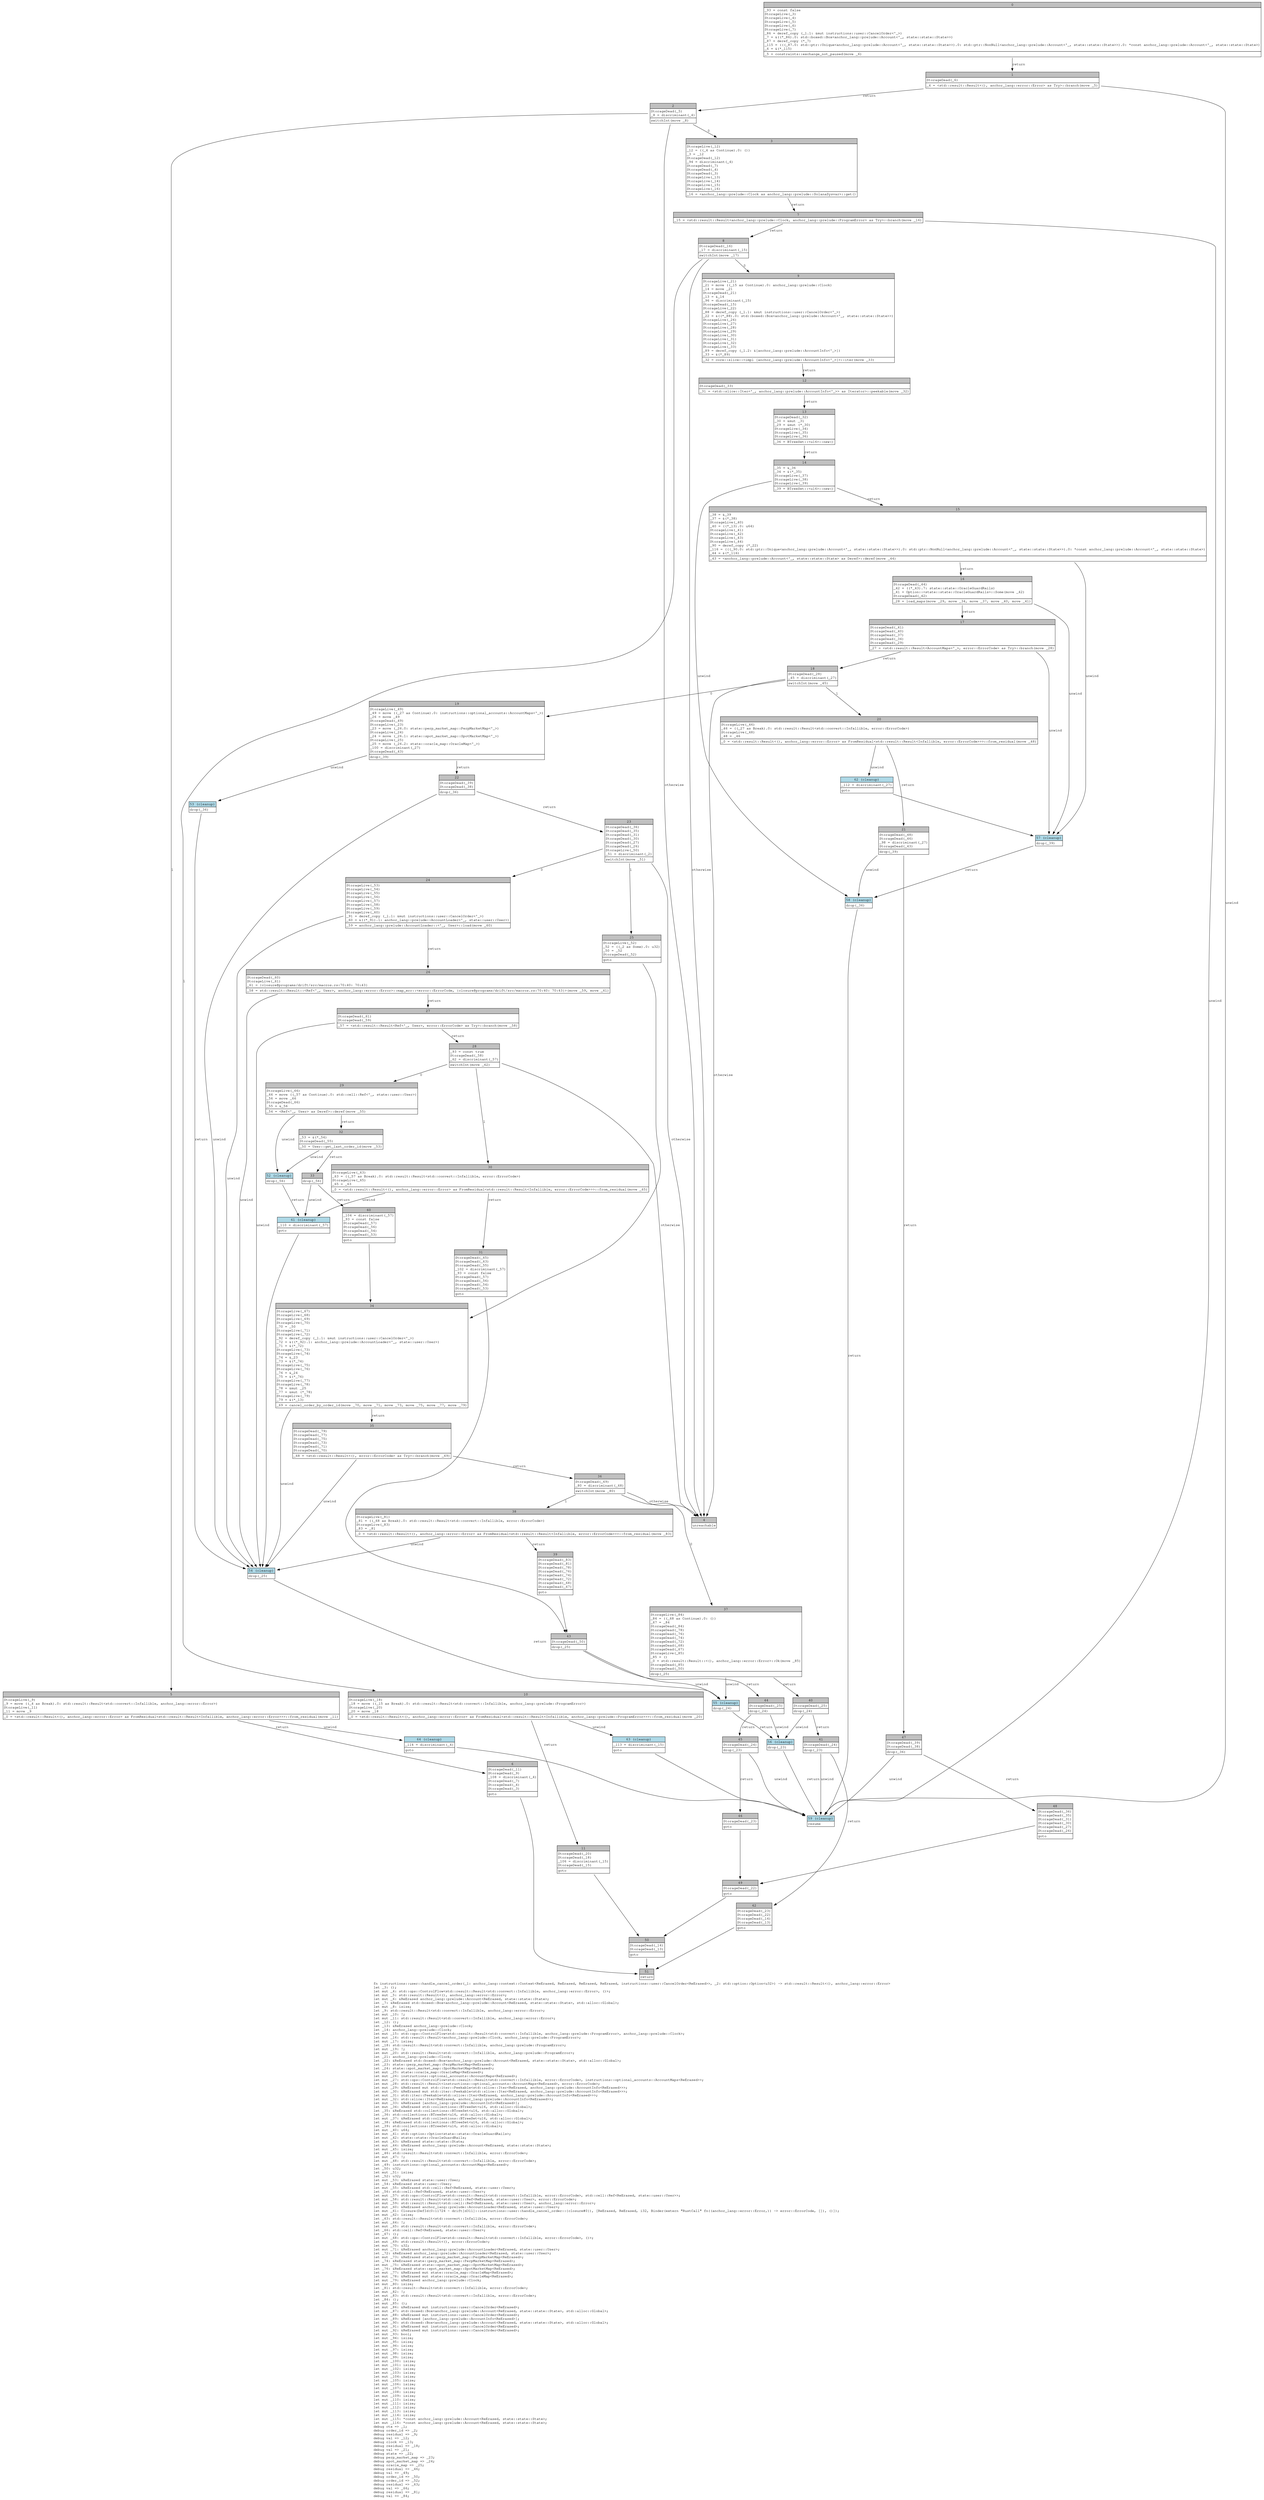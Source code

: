 digraph Mir_0_11721 {
    graph [fontname="Courier, monospace"];
    node [fontname="Courier, monospace"];
    edge [fontname="Courier, monospace"];
    label=<fn instructions::user::handle_cancel_order(_1: anchor_lang::context::Context&lt;ReErased, ReErased, ReErased, ReErased, instructions::user::CancelOrder&lt;ReErased&gt;&gt;, _2: std::option::Option&lt;u32&gt;) -&gt; std::result::Result&lt;(), anchor_lang::error::Error&gt;<br align="left"/>let _3: ();<br align="left"/>let mut _4: std::ops::ControlFlow&lt;std::result::Result&lt;std::convert::Infallible, anchor_lang::error::Error&gt;, ()&gt;;<br align="left"/>let mut _5: std::result::Result&lt;(), anchor_lang::error::Error&gt;;<br align="left"/>let mut _6: &amp;ReErased anchor_lang::prelude::Account&lt;ReErased, state::state::State&gt;;<br align="left"/>let _7: &amp;ReErased std::boxed::Box&lt;anchor_lang::prelude::Account&lt;ReErased, state::state::State&gt;, std::alloc::Global&gt;;<br align="left"/>let mut _8: isize;<br align="left"/>let _9: std::result::Result&lt;std::convert::Infallible, anchor_lang::error::Error&gt;;<br align="left"/>let mut _10: !;<br align="left"/>let mut _11: std::result::Result&lt;std::convert::Infallible, anchor_lang::error::Error&gt;;<br align="left"/>let _12: ();<br align="left"/>let _13: &amp;ReErased anchor_lang::prelude::Clock;<br align="left"/>let _14: anchor_lang::prelude::Clock;<br align="left"/>let mut _15: std::ops::ControlFlow&lt;std::result::Result&lt;std::convert::Infallible, anchor_lang::prelude::ProgramError&gt;, anchor_lang::prelude::Clock&gt;;<br align="left"/>let mut _16: std::result::Result&lt;anchor_lang::prelude::Clock, anchor_lang::prelude::ProgramError&gt;;<br align="left"/>let mut _17: isize;<br align="left"/>let _18: std::result::Result&lt;std::convert::Infallible, anchor_lang::prelude::ProgramError&gt;;<br align="left"/>let mut _19: !;<br align="left"/>let mut _20: std::result::Result&lt;std::convert::Infallible, anchor_lang::prelude::ProgramError&gt;;<br align="left"/>let _21: anchor_lang::prelude::Clock;<br align="left"/>let _22: &amp;ReErased std::boxed::Box&lt;anchor_lang::prelude::Account&lt;ReErased, state::state::State&gt;, std::alloc::Global&gt;;<br align="left"/>let _23: state::perp_market_map::PerpMarketMap&lt;ReErased&gt;;<br align="left"/>let _24: state::spot_market_map::SpotMarketMap&lt;ReErased&gt;;<br align="left"/>let mut _25: state::oracle_map::OracleMap&lt;ReErased&gt;;<br align="left"/>let mut _26: instructions::optional_accounts::AccountMaps&lt;ReErased&gt;;<br align="left"/>let mut _27: std::ops::ControlFlow&lt;std::result::Result&lt;std::convert::Infallible, error::ErrorCode&gt;, instructions::optional_accounts::AccountMaps&lt;ReErased&gt;&gt;;<br align="left"/>let mut _28: std::result::Result&lt;instructions::optional_accounts::AccountMaps&lt;ReErased&gt;, error::ErrorCode&gt;;<br align="left"/>let mut _29: &amp;ReErased mut std::iter::Peekable&lt;std::slice::Iter&lt;ReErased, anchor_lang::prelude::AccountInfo&lt;ReErased&gt;&gt;&gt;;<br align="left"/>let mut _30: &amp;ReErased mut std::iter::Peekable&lt;std::slice::Iter&lt;ReErased, anchor_lang::prelude::AccountInfo&lt;ReErased&gt;&gt;&gt;;<br align="left"/>let mut _31: std::iter::Peekable&lt;std::slice::Iter&lt;ReErased, anchor_lang::prelude::AccountInfo&lt;ReErased&gt;&gt;&gt;;<br align="left"/>let mut _32: std::slice::Iter&lt;ReErased, anchor_lang::prelude::AccountInfo&lt;ReErased&gt;&gt;;<br align="left"/>let mut _33: &amp;ReErased [anchor_lang::prelude::AccountInfo&lt;ReErased&gt;];<br align="left"/>let mut _34: &amp;ReErased std::collections::BTreeSet&lt;u16, std::alloc::Global&gt;;<br align="left"/>let _35: &amp;ReErased std::collections::BTreeSet&lt;u16, std::alloc::Global&gt;;<br align="left"/>let _36: std::collections::BTreeSet&lt;u16, std::alloc::Global&gt;;<br align="left"/>let mut _37: &amp;ReErased std::collections::BTreeSet&lt;u16, std::alloc::Global&gt;;<br align="left"/>let _38: &amp;ReErased std::collections::BTreeSet&lt;u16, std::alloc::Global&gt;;<br align="left"/>let _39: std::collections::BTreeSet&lt;u16, std::alloc::Global&gt;;<br align="left"/>let mut _40: u64;<br align="left"/>let mut _41: std::option::Option&lt;state::state::OracleGuardRails&gt;;<br align="left"/>let mut _42: state::state::OracleGuardRails;<br align="left"/>let mut _43: &amp;ReErased state::state::State;<br align="left"/>let mut _44: &amp;ReErased anchor_lang::prelude::Account&lt;ReErased, state::state::State&gt;;<br align="left"/>let mut _45: isize;<br align="left"/>let _46: std::result::Result&lt;std::convert::Infallible, error::ErrorCode&gt;;<br align="left"/>let mut _47: !;<br align="left"/>let mut _48: std::result::Result&lt;std::convert::Infallible, error::ErrorCode&gt;;<br align="left"/>let _49: instructions::optional_accounts::AccountMaps&lt;ReErased&gt;;<br align="left"/>let _50: u32;<br align="left"/>let mut _51: isize;<br align="left"/>let _52: u32;<br align="left"/>let mut _53: &amp;ReErased state::user::User;<br align="left"/>let _54: &amp;ReErased state::user::User;<br align="left"/>let mut _55: &amp;ReErased std::cell::Ref&lt;ReErased, state::user::User&gt;;<br align="left"/>let _56: std::cell::Ref&lt;ReErased, state::user::User&gt;;<br align="left"/>let mut _57: std::ops::ControlFlow&lt;std::result::Result&lt;std::convert::Infallible, error::ErrorCode&gt;, std::cell::Ref&lt;ReErased, state::user::User&gt;&gt;;<br align="left"/>let mut _58: std::result::Result&lt;std::cell::Ref&lt;ReErased, state::user::User&gt;, error::ErrorCode&gt;;<br align="left"/>let mut _59: std::result::Result&lt;std::cell::Ref&lt;ReErased, state::user::User&gt;, anchor_lang::error::Error&gt;;<br align="left"/>let mut _60: &amp;ReErased anchor_lang::prelude::AccountLoader&lt;ReErased, state::user::User&gt;;<br align="left"/>let mut _61: Closure(DefId(0:11724 ~ drift[d311]::instructions::user::handle_cancel_order::{closure#0}), [ReErased, ReErased, i32, Binder(extern &quot;RustCall&quot; fn((anchor_lang::error::Error,)) -&gt; error::ErrorCode, []), ()]);<br align="left"/>let mut _62: isize;<br align="left"/>let _63: std::result::Result&lt;std::convert::Infallible, error::ErrorCode&gt;;<br align="left"/>let mut _64: !;<br align="left"/>let mut _65: std::result::Result&lt;std::convert::Infallible, error::ErrorCode&gt;;<br align="left"/>let _66: std::cell::Ref&lt;ReErased, state::user::User&gt;;<br align="left"/>let _67: ();<br align="left"/>let mut _68: std::ops::ControlFlow&lt;std::result::Result&lt;std::convert::Infallible, error::ErrorCode&gt;, ()&gt;;<br align="left"/>let mut _69: std::result::Result&lt;(), error::ErrorCode&gt;;<br align="left"/>let mut _70: u32;<br align="left"/>let mut _71: &amp;ReErased anchor_lang::prelude::AccountLoader&lt;ReErased, state::user::User&gt;;<br align="left"/>let _72: &amp;ReErased anchor_lang::prelude::AccountLoader&lt;ReErased, state::user::User&gt;;<br align="left"/>let mut _73: &amp;ReErased state::perp_market_map::PerpMarketMap&lt;ReErased&gt;;<br align="left"/>let _74: &amp;ReErased state::perp_market_map::PerpMarketMap&lt;ReErased&gt;;<br align="left"/>let mut _75: &amp;ReErased state::spot_market_map::SpotMarketMap&lt;ReErased&gt;;<br align="left"/>let _76: &amp;ReErased state::spot_market_map::SpotMarketMap&lt;ReErased&gt;;<br align="left"/>let mut _77: &amp;ReErased mut state::oracle_map::OracleMap&lt;ReErased&gt;;<br align="left"/>let mut _78: &amp;ReErased mut state::oracle_map::OracleMap&lt;ReErased&gt;;<br align="left"/>let mut _79: &amp;ReErased anchor_lang::prelude::Clock;<br align="left"/>let mut _80: isize;<br align="left"/>let _81: std::result::Result&lt;std::convert::Infallible, error::ErrorCode&gt;;<br align="left"/>let mut _82: !;<br align="left"/>let mut _83: std::result::Result&lt;std::convert::Infallible, error::ErrorCode&gt;;<br align="left"/>let _84: ();<br align="left"/>let mut _85: ();<br align="left"/>let mut _86: &amp;ReErased mut instructions::user::CancelOrder&lt;ReErased&gt;;<br align="left"/>let mut _87: std::boxed::Box&lt;anchor_lang::prelude::Account&lt;ReErased, state::state::State&gt;, std::alloc::Global&gt;;<br align="left"/>let mut _88: &amp;ReErased mut instructions::user::CancelOrder&lt;ReErased&gt;;<br align="left"/>let mut _89: &amp;ReErased [anchor_lang::prelude::AccountInfo&lt;ReErased&gt;];<br align="left"/>let mut _90: std::boxed::Box&lt;anchor_lang::prelude::Account&lt;ReErased, state::state::State&gt;, std::alloc::Global&gt;;<br align="left"/>let mut _91: &amp;ReErased mut instructions::user::CancelOrder&lt;ReErased&gt;;<br align="left"/>let mut _92: &amp;ReErased mut instructions::user::CancelOrder&lt;ReErased&gt;;<br align="left"/>let mut _93: bool;<br align="left"/>let mut _94: isize;<br align="left"/>let mut _95: isize;<br align="left"/>let mut _96: isize;<br align="left"/>let mut _97: isize;<br align="left"/>let mut _98: isize;<br align="left"/>let mut _99: isize;<br align="left"/>let mut _100: isize;<br align="left"/>let mut _101: isize;<br align="left"/>let mut _102: isize;<br align="left"/>let mut _103: isize;<br align="left"/>let mut _104: isize;<br align="left"/>let mut _105: isize;<br align="left"/>let mut _106: isize;<br align="left"/>let mut _107: isize;<br align="left"/>let mut _108: isize;<br align="left"/>let mut _109: isize;<br align="left"/>let mut _110: isize;<br align="left"/>let mut _111: isize;<br align="left"/>let mut _112: isize;<br align="left"/>let mut _113: isize;<br align="left"/>let mut _114: isize;<br align="left"/>let mut _115: *const anchor_lang::prelude::Account&lt;ReErased, state::state::State&gt;;<br align="left"/>let mut _116: *const anchor_lang::prelude::Account&lt;ReErased, state::state::State&gt;;<br align="left"/>debug ctx =&gt; _1;<br align="left"/>debug order_id =&gt; _2;<br align="left"/>debug residual =&gt; _9;<br align="left"/>debug val =&gt; _12;<br align="left"/>debug clock =&gt; _13;<br align="left"/>debug residual =&gt; _18;<br align="left"/>debug val =&gt; _21;<br align="left"/>debug state =&gt; _22;<br align="left"/>debug perp_market_map =&gt; _23;<br align="left"/>debug spot_market_map =&gt; _24;<br align="left"/>debug oracle_map =&gt; _25;<br align="left"/>debug residual =&gt; _46;<br align="left"/>debug val =&gt; _49;<br align="left"/>debug order_id =&gt; _50;<br align="left"/>debug order_id =&gt; _52;<br align="left"/>debug residual =&gt; _63;<br align="left"/>debug val =&gt; _66;<br align="left"/>debug residual =&gt; _81;<br align="left"/>debug val =&gt; _84;<br align="left"/>>;
    bb0__0_11721 [shape="none", label=<<table border="0" cellborder="1" cellspacing="0"><tr><td bgcolor="gray" align="center" colspan="1">0</td></tr><tr><td align="left" balign="left">_93 = const false<br/>StorageLive(_3)<br/>StorageLive(_4)<br/>StorageLive(_5)<br/>StorageLive(_6)<br/>StorageLive(_7)<br/>_86 = deref_copy (_1.1: &amp;mut instructions::user::CancelOrder&lt;'_&gt;)<br/>_7 = &amp;((*_86).0: std::boxed::Box&lt;anchor_lang::prelude::Account&lt;'_, state::state::State&gt;&gt;)<br/>_87 = deref_copy (*_7)<br/>_115 = (((_87.0: std::ptr::Unique&lt;anchor_lang::prelude::Account&lt;'_, state::state::State&gt;&gt;).0: std::ptr::NonNull&lt;anchor_lang::prelude::Account&lt;'_, state::state::State&gt;&gt;).0: *const anchor_lang::prelude::Account&lt;'_, state::state::State&gt;)<br/>_6 = &amp;(*_115)<br/></td></tr><tr><td align="left">_5 = constraints::exchange_not_paused(move _6)</td></tr></table>>];
    bb1__0_11721 [shape="none", label=<<table border="0" cellborder="1" cellspacing="0"><tr><td bgcolor="gray" align="center" colspan="1">1</td></tr><tr><td align="left" balign="left">StorageDead(_6)<br/></td></tr><tr><td align="left">_4 = &lt;std::result::Result&lt;(), anchor_lang::error::Error&gt; as Try&gt;::branch(move _5)</td></tr></table>>];
    bb2__0_11721 [shape="none", label=<<table border="0" cellborder="1" cellspacing="0"><tr><td bgcolor="gray" align="center" colspan="1">2</td></tr><tr><td align="left" balign="left">StorageDead(_5)<br/>_8 = discriminant(_4)<br/></td></tr><tr><td align="left">switchInt(move _8)</td></tr></table>>];
    bb3__0_11721 [shape="none", label=<<table border="0" cellborder="1" cellspacing="0"><tr><td bgcolor="gray" align="center" colspan="1">3</td></tr><tr><td align="left" balign="left">StorageLive(_12)<br/>_12 = ((_4 as Continue).0: ())<br/>_3 = _12<br/>StorageDead(_12)<br/>_94 = discriminant(_4)<br/>StorageDead(_7)<br/>StorageDead(_4)<br/>StorageDead(_3)<br/>StorageLive(_13)<br/>StorageLive(_14)<br/>StorageLive(_15)<br/>StorageLive(_16)<br/></td></tr><tr><td align="left">_16 = &lt;anchor_lang::prelude::Clock as anchor_lang::prelude::SolanaSysvar&gt;::get()</td></tr></table>>];
    bb4__0_11721 [shape="none", label=<<table border="0" cellborder="1" cellspacing="0"><tr><td bgcolor="gray" align="center" colspan="1">4</td></tr><tr><td align="left">unreachable</td></tr></table>>];
    bb5__0_11721 [shape="none", label=<<table border="0" cellborder="1" cellspacing="0"><tr><td bgcolor="gray" align="center" colspan="1">5</td></tr><tr><td align="left" balign="left">StorageLive(_9)<br/>_9 = move ((_4 as Break).0: std::result::Result&lt;std::convert::Infallible, anchor_lang::error::Error&gt;)<br/>StorageLive(_11)<br/>_11 = move _9<br/></td></tr><tr><td align="left">_0 = &lt;std::result::Result&lt;(), anchor_lang::error::Error&gt; as FromResidual&lt;std::result::Result&lt;Infallible, anchor_lang::error::Error&gt;&gt;&gt;::from_residual(move _11)</td></tr></table>>];
    bb6__0_11721 [shape="none", label=<<table border="0" cellborder="1" cellspacing="0"><tr><td bgcolor="gray" align="center" colspan="1">6</td></tr><tr><td align="left" balign="left">StorageDead(_11)<br/>StorageDead(_9)<br/>_108 = discriminant(_4)<br/>StorageDead(_7)<br/>StorageDead(_4)<br/>StorageDead(_3)<br/></td></tr><tr><td align="left">goto</td></tr></table>>];
    bb7__0_11721 [shape="none", label=<<table border="0" cellborder="1" cellspacing="0"><tr><td bgcolor="gray" align="center" colspan="1">7</td></tr><tr><td align="left">_15 = &lt;std::result::Result&lt;anchor_lang::prelude::Clock, anchor_lang::prelude::ProgramError&gt; as Try&gt;::branch(move _16)</td></tr></table>>];
    bb8__0_11721 [shape="none", label=<<table border="0" cellborder="1" cellspacing="0"><tr><td bgcolor="gray" align="center" colspan="1">8</td></tr><tr><td align="left" balign="left">StorageDead(_16)<br/>_17 = discriminant(_15)<br/></td></tr><tr><td align="left">switchInt(move _17)</td></tr></table>>];
    bb9__0_11721 [shape="none", label=<<table border="0" cellborder="1" cellspacing="0"><tr><td bgcolor="gray" align="center" colspan="1">9</td></tr><tr><td align="left" balign="left">StorageLive(_21)<br/>_21 = move ((_15 as Continue).0: anchor_lang::prelude::Clock)<br/>_14 = move _21<br/>StorageDead(_21)<br/>_13 = &amp;_14<br/>_96 = discriminant(_15)<br/>StorageDead(_15)<br/>StorageLive(_22)<br/>_88 = deref_copy (_1.1: &amp;mut instructions::user::CancelOrder&lt;'_&gt;)<br/>_22 = &amp;((*_88).0: std::boxed::Box&lt;anchor_lang::prelude::Account&lt;'_, state::state::State&gt;&gt;)<br/>StorageLive(_26)<br/>StorageLive(_27)<br/>StorageLive(_28)<br/>StorageLive(_29)<br/>StorageLive(_30)<br/>StorageLive(_31)<br/>StorageLive(_32)<br/>StorageLive(_33)<br/>_89 = deref_copy (_1.2: &amp;[anchor_lang::prelude::AccountInfo&lt;'_&gt;])<br/>_33 = &amp;(*_89)<br/></td></tr><tr><td align="left">_32 = core::slice::&lt;impl [anchor_lang::prelude::AccountInfo&lt;'_&gt;]&gt;::iter(move _33)</td></tr></table>>];
    bb10__0_11721 [shape="none", label=<<table border="0" cellborder="1" cellspacing="0"><tr><td bgcolor="gray" align="center" colspan="1">10</td></tr><tr><td align="left" balign="left">StorageLive(_18)<br/>_18 = move ((_15 as Break).0: std::result::Result&lt;std::convert::Infallible, anchor_lang::prelude::ProgramError&gt;)<br/>StorageLive(_20)<br/>_20 = move _18<br/></td></tr><tr><td align="left">_0 = &lt;std::result::Result&lt;(), anchor_lang::error::Error&gt; as FromResidual&lt;std::result::Result&lt;Infallible, anchor_lang::prelude::ProgramError&gt;&gt;&gt;::from_residual(move _20)</td></tr></table>>];
    bb11__0_11721 [shape="none", label=<<table border="0" cellborder="1" cellspacing="0"><tr><td bgcolor="gray" align="center" colspan="1">11</td></tr><tr><td align="left" balign="left">StorageDead(_20)<br/>StorageDead(_18)<br/>_106 = discriminant(_15)<br/>StorageDead(_15)<br/></td></tr><tr><td align="left">goto</td></tr></table>>];
    bb12__0_11721 [shape="none", label=<<table border="0" cellborder="1" cellspacing="0"><tr><td bgcolor="gray" align="center" colspan="1">12</td></tr><tr><td align="left" balign="left">StorageDead(_33)<br/></td></tr><tr><td align="left">_31 = &lt;std::slice::Iter&lt;'_, anchor_lang::prelude::AccountInfo&lt;'_&gt;&gt; as Iterator&gt;::peekable(move _32)</td></tr></table>>];
    bb13__0_11721 [shape="none", label=<<table border="0" cellborder="1" cellspacing="0"><tr><td bgcolor="gray" align="center" colspan="1">13</td></tr><tr><td align="left" balign="left">StorageDead(_32)<br/>_30 = &amp;mut _31<br/>_29 = &amp;mut (*_30)<br/>StorageLive(_34)<br/>StorageLive(_35)<br/>StorageLive(_36)<br/></td></tr><tr><td align="left">_36 = BTreeSet::&lt;u16&gt;::new()</td></tr></table>>];
    bb14__0_11721 [shape="none", label=<<table border="0" cellborder="1" cellspacing="0"><tr><td bgcolor="gray" align="center" colspan="1">14</td></tr><tr><td align="left" balign="left">_35 = &amp;_36<br/>_34 = &amp;(*_35)<br/>StorageLive(_37)<br/>StorageLive(_38)<br/>StorageLive(_39)<br/></td></tr><tr><td align="left">_39 = BTreeSet::&lt;u16&gt;::new()</td></tr></table>>];
    bb15__0_11721 [shape="none", label=<<table border="0" cellborder="1" cellspacing="0"><tr><td bgcolor="gray" align="center" colspan="1">15</td></tr><tr><td align="left" balign="left">_38 = &amp;_39<br/>_37 = &amp;(*_38)<br/>StorageLive(_40)<br/>_40 = ((*_13).0: u64)<br/>StorageLive(_41)<br/>StorageLive(_42)<br/>StorageLive(_43)<br/>StorageLive(_44)<br/>_90 = deref_copy (*_22)<br/>_116 = (((_90.0: std::ptr::Unique&lt;anchor_lang::prelude::Account&lt;'_, state::state::State&gt;&gt;).0: std::ptr::NonNull&lt;anchor_lang::prelude::Account&lt;'_, state::state::State&gt;&gt;).0: *const anchor_lang::prelude::Account&lt;'_, state::state::State&gt;)<br/>_44 = &amp;(*_116)<br/></td></tr><tr><td align="left">_43 = &lt;anchor_lang::prelude::Account&lt;'_, state::state::State&gt; as Deref&gt;::deref(move _44)</td></tr></table>>];
    bb16__0_11721 [shape="none", label=<<table border="0" cellborder="1" cellspacing="0"><tr><td bgcolor="gray" align="center" colspan="1">16</td></tr><tr><td align="left" balign="left">StorageDead(_44)<br/>_42 = ((*_43).7: state::state::OracleGuardRails)<br/>_41 = Option::&lt;state::state::OracleGuardRails&gt;::Some(move _42)<br/>StorageDead(_42)<br/></td></tr><tr><td align="left">_28 = load_maps(move _29, move _34, move _37, move _40, move _41)</td></tr></table>>];
    bb17__0_11721 [shape="none", label=<<table border="0" cellborder="1" cellspacing="0"><tr><td bgcolor="gray" align="center" colspan="1">17</td></tr><tr><td align="left" balign="left">StorageDead(_41)<br/>StorageDead(_40)<br/>StorageDead(_37)<br/>StorageDead(_34)<br/>StorageDead(_29)<br/></td></tr><tr><td align="left">_27 = &lt;std::result::Result&lt;AccountMaps&lt;'_&gt;, error::ErrorCode&gt; as Try&gt;::branch(move _28)</td></tr></table>>];
    bb18__0_11721 [shape="none", label=<<table border="0" cellborder="1" cellspacing="0"><tr><td bgcolor="gray" align="center" colspan="1">18</td></tr><tr><td align="left" balign="left">StorageDead(_28)<br/>_45 = discriminant(_27)<br/></td></tr><tr><td align="left">switchInt(move _45)</td></tr></table>>];
    bb19__0_11721 [shape="none", label=<<table border="0" cellborder="1" cellspacing="0"><tr><td bgcolor="gray" align="center" colspan="1">19</td></tr><tr><td align="left" balign="left">StorageLive(_49)<br/>_49 = move ((_27 as Continue).0: instructions::optional_accounts::AccountMaps&lt;'_&gt;)<br/>_26 = move _49<br/>StorageDead(_49)<br/>StorageLive(_23)<br/>_23 = move (_26.0: state::perp_market_map::PerpMarketMap&lt;'_&gt;)<br/>StorageLive(_24)<br/>_24 = move (_26.1: state::spot_market_map::SpotMarketMap&lt;'_&gt;)<br/>StorageLive(_25)<br/>_25 = move (_26.2: state::oracle_map::OracleMap&lt;'_&gt;)<br/>_100 = discriminant(_27)<br/>StorageDead(_43)<br/></td></tr><tr><td align="left">drop(_39)</td></tr></table>>];
    bb20__0_11721 [shape="none", label=<<table border="0" cellborder="1" cellspacing="0"><tr><td bgcolor="gray" align="center" colspan="1">20</td></tr><tr><td align="left" balign="left">StorageLive(_46)<br/>_46 = ((_27 as Break).0: std::result::Result&lt;std::convert::Infallible, error::ErrorCode&gt;)<br/>StorageLive(_48)<br/>_48 = _46<br/></td></tr><tr><td align="left">_0 = &lt;std::result::Result&lt;(), anchor_lang::error::Error&gt; as FromResidual&lt;std::result::Result&lt;Infallible, error::ErrorCode&gt;&gt;&gt;::from_residual(move _48)</td></tr></table>>];
    bb21__0_11721 [shape="none", label=<<table border="0" cellborder="1" cellspacing="0"><tr><td bgcolor="gray" align="center" colspan="1">21</td></tr><tr><td align="left" balign="left">StorageDead(_48)<br/>StorageDead(_46)<br/>_98 = discriminant(_27)<br/>StorageDead(_43)<br/></td></tr><tr><td align="left">drop(_39)</td></tr></table>>];
    bb22__0_11721 [shape="none", label=<<table border="0" cellborder="1" cellspacing="0"><tr><td bgcolor="gray" align="center" colspan="1">22</td></tr><tr><td align="left" balign="left">StorageDead(_39)<br/>StorageDead(_38)<br/></td></tr><tr><td align="left">drop(_36)</td></tr></table>>];
    bb23__0_11721 [shape="none", label=<<table border="0" cellborder="1" cellspacing="0"><tr><td bgcolor="gray" align="center" colspan="1">23</td></tr><tr><td align="left" balign="left">StorageDead(_36)<br/>StorageDead(_35)<br/>StorageDead(_31)<br/>StorageDead(_30)<br/>StorageDead(_27)<br/>StorageDead(_26)<br/>StorageLive(_50)<br/>_51 = discriminant(_2)<br/></td></tr><tr><td align="left">switchInt(move _51)</td></tr></table>>];
    bb24__0_11721 [shape="none", label=<<table border="0" cellborder="1" cellspacing="0"><tr><td bgcolor="gray" align="center" colspan="1">24</td></tr><tr><td align="left" balign="left">StorageLive(_53)<br/>StorageLive(_54)<br/>StorageLive(_55)<br/>StorageLive(_56)<br/>StorageLive(_57)<br/>StorageLive(_58)<br/>StorageLive(_59)<br/>StorageLive(_60)<br/>_91 = deref_copy (_1.1: &amp;mut instructions::user::CancelOrder&lt;'_&gt;)<br/>_60 = &amp;((*_91).1: anchor_lang::prelude::AccountLoader&lt;'_, state::user::User&gt;)<br/></td></tr><tr><td align="left">_59 = anchor_lang::prelude::AccountLoader::&lt;'_, User&gt;::load(move _60)</td></tr></table>>];
    bb25__0_11721 [shape="none", label=<<table border="0" cellborder="1" cellspacing="0"><tr><td bgcolor="gray" align="center" colspan="1">25</td></tr><tr><td align="left" balign="left">StorageLive(_52)<br/>_52 = ((_2 as Some).0: u32)<br/>_50 = _52<br/>StorageDead(_52)<br/></td></tr><tr><td align="left">goto</td></tr></table>>];
    bb26__0_11721 [shape="none", label=<<table border="0" cellborder="1" cellspacing="0"><tr><td bgcolor="gray" align="center" colspan="1">26</td></tr><tr><td align="left" balign="left">StorageDead(_60)<br/>StorageLive(_61)<br/>_61 = {closure@programs/drift/src/macros.rs:70:40: 70:43}<br/></td></tr><tr><td align="left">_58 = std::result::Result::&lt;Ref&lt;'_, User&gt;, anchor_lang::error::Error&gt;::map_err::&lt;error::ErrorCode, {closure@programs/drift/src/macros.rs:70:40: 70:43}&gt;(move _59, move _61)</td></tr></table>>];
    bb27__0_11721 [shape="none", label=<<table border="0" cellborder="1" cellspacing="0"><tr><td bgcolor="gray" align="center" colspan="1">27</td></tr><tr><td align="left" balign="left">StorageDead(_61)<br/>StorageDead(_59)<br/></td></tr><tr><td align="left">_57 = &lt;std::result::Result&lt;Ref&lt;'_, User&gt;, error::ErrorCode&gt; as Try&gt;::branch(move _58)</td></tr></table>>];
    bb28__0_11721 [shape="none", label=<<table border="0" cellborder="1" cellspacing="0"><tr><td bgcolor="gray" align="center" colspan="1">28</td></tr><tr><td align="left" balign="left">_93 = const true<br/>StorageDead(_58)<br/>_62 = discriminant(_57)<br/></td></tr><tr><td align="left">switchInt(move _62)</td></tr></table>>];
    bb29__0_11721 [shape="none", label=<<table border="0" cellborder="1" cellspacing="0"><tr><td bgcolor="gray" align="center" colspan="1">29</td></tr><tr><td align="left" balign="left">StorageLive(_66)<br/>_66 = move ((_57 as Continue).0: std::cell::Ref&lt;'_, state::user::User&gt;)<br/>_56 = move _66<br/>StorageDead(_66)<br/>_55 = &amp;_56<br/></td></tr><tr><td align="left">_54 = &lt;Ref&lt;'_, User&gt; as Deref&gt;::deref(move _55)</td></tr></table>>];
    bb30__0_11721 [shape="none", label=<<table border="0" cellborder="1" cellspacing="0"><tr><td bgcolor="gray" align="center" colspan="1">30</td></tr><tr><td align="left" balign="left">StorageLive(_63)<br/>_63 = ((_57 as Break).0: std::result::Result&lt;std::convert::Infallible, error::ErrorCode&gt;)<br/>StorageLive(_65)<br/>_65 = _63<br/></td></tr><tr><td align="left">_0 = &lt;std::result::Result&lt;(), anchor_lang::error::Error&gt; as FromResidual&lt;std::result::Result&lt;Infallible, error::ErrorCode&gt;&gt;&gt;::from_residual(move _65)</td></tr></table>>];
    bb31__0_11721 [shape="none", label=<<table border="0" cellborder="1" cellspacing="0"><tr><td bgcolor="gray" align="center" colspan="1">31</td></tr><tr><td align="left" balign="left">StorageDead(_65)<br/>StorageDead(_63)<br/>StorageDead(_55)<br/>_102 = discriminant(_57)<br/>_93 = const false<br/>StorageDead(_57)<br/>StorageDead(_56)<br/>StorageDead(_54)<br/>StorageDead(_53)<br/></td></tr><tr><td align="left">goto</td></tr></table>>];
    bb32__0_11721 [shape="none", label=<<table border="0" cellborder="1" cellspacing="0"><tr><td bgcolor="gray" align="center" colspan="1">32</td></tr><tr><td align="left" balign="left">_53 = &amp;(*_54)<br/>StorageDead(_55)<br/></td></tr><tr><td align="left">_50 = User::get_last_order_id(move _53)</td></tr></table>>];
    bb33__0_11721 [shape="none", label=<<table border="0" cellborder="1" cellspacing="0"><tr><td bgcolor="gray" align="center" colspan="1">33</td></tr><tr><td align="left">drop(_56)</td></tr></table>>];
    bb34__0_11721 [shape="none", label=<<table border="0" cellborder="1" cellspacing="0"><tr><td bgcolor="gray" align="center" colspan="1">34</td></tr><tr><td align="left" balign="left">StorageLive(_67)<br/>StorageLive(_68)<br/>StorageLive(_69)<br/>StorageLive(_70)<br/>_70 = _50<br/>StorageLive(_71)<br/>StorageLive(_72)<br/>_92 = deref_copy (_1.1: &amp;mut instructions::user::CancelOrder&lt;'_&gt;)<br/>_72 = &amp;((*_92).1: anchor_lang::prelude::AccountLoader&lt;'_, state::user::User&gt;)<br/>_71 = &amp;(*_72)<br/>StorageLive(_73)<br/>StorageLive(_74)<br/>_74 = &amp;_23<br/>_73 = &amp;(*_74)<br/>StorageLive(_75)<br/>StorageLive(_76)<br/>_76 = &amp;_24<br/>_75 = &amp;(*_76)<br/>StorageLive(_77)<br/>StorageLive(_78)<br/>_78 = &amp;mut _25<br/>_77 = &amp;mut (*_78)<br/>StorageLive(_79)<br/>_79 = &amp;(*_13)<br/></td></tr><tr><td align="left">_69 = cancel_order_by_order_id(move _70, move _71, move _73, move _75, move _77, move _79)</td></tr></table>>];
    bb35__0_11721 [shape="none", label=<<table border="0" cellborder="1" cellspacing="0"><tr><td bgcolor="gray" align="center" colspan="1">35</td></tr><tr><td align="left" balign="left">StorageDead(_79)<br/>StorageDead(_77)<br/>StorageDead(_75)<br/>StorageDead(_73)<br/>StorageDead(_71)<br/>StorageDead(_70)<br/></td></tr><tr><td align="left">_68 = &lt;std::result::Result&lt;(), error::ErrorCode&gt; as Try&gt;::branch(move _69)</td></tr></table>>];
    bb36__0_11721 [shape="none", label=<<table border="0" cellborder="1" cellspacing="0"><tr><td bgcolor="gray" align="center" colspan="1">36</td></tr><tr><td align="left" balign="left">StorageDead(_69)<br/>_80 = discriminant(_68)<br/></td></tr><tr><td align="left">switchInt(move _80)</td></tr></table>>];
    bb37__0_11721 [shape="none", label=<<table border="0" cellborder="1" cellspacing="0"><tr><td bgcolor="gray" align="center" colspan="1">37</td></tr><tr><td align="left" balign="left">StorageLive(_84)<br/>_84 = ((_68 as Continue).0: ())<br/>_67 = _84<br/>StorageDead(_84)<br/>StorageDead(_78)<br/>StorageDead(_76)<br/>StorageDead(_74)<br/>StorageDead(_72)<br/>StorageDead(_68)<br/>StorageDead(_67)<br/>StorageLive(_85)<br/>_85 = ()<br/>_0 = std::result::Result::&lt;(), anchor_lang::error::Error&gt;::Ok(move _85)<br/>StorageDead(_85)<br/>StorageDead(_50)<br/></td></tr><tr><td align="left">drop(_25)</td></tr></table>>];
    bb38__0_11721 [shape="none", label=<<table border="0" cellborder="1" cellspacing="0"><tr><td bgcolor="gray" align="center" colspan="1">38</td></tr><tr><td align="left" balign="left">StorageLive(_81)<br/>_81 = ((_68 as Break).0: std::result::Result&lt;std::convert::Infallible, error::ErrorCode&gt;)<br/>StorageLive(_83)<br/>_83 = _81<br/></td></tr><tr><td align="left">_0 = &lt;std::result::Result&lt;(), anchor_lang::error::Error&gt; as FromResidual&lt;std::result::Result&lt;Infallible, error::ErrorCode&gt;&gt;&gt;::from_residual(move _83)</td></tr></table>>];
    bb39__0_11721 [shape="none", label=<<table border="0" cellborder="1" cellspacing="0"><tr><td bgcolor="gray" align="center" colspan="1">39</td></tr><tr><td align="left" balign="left">StorageDead(_83)<br/>StorageDead(_81)<br/>StorageDead(_78)<br/>StorageDead(_76)<br/>StorageDead(_74)<br/>StorageDead(_72)<br/>StorageDead(_68)<br/>StorageDead(_67)<br/></td></tr><tr><td align="left">goto</td></tr></table>>];
    bb40__0_11721 [shape="none", label=<<table border="0" cellborder="1" cellspacing="0"><tr><td bgcolor="gray" align="center" colspan="1">40</td></tr><tr><td align="left" balign="left">StorageDead(_25)<br/></td></tr><tr><td align="left">drop(_24)</td></tr></table>>];
    bb41__0_11721 [shape="none", label=<<table border="0" cellborder="1" cellspacing="0"><tr><td bgcolor="gray" align="center" colspan="1">41</td></tr><tr><td align="left" balign="left">StorageDead(_24)<br/></td></tr><tr><td align="left">drop(_23)</td></tr></table>>];
    bb42__0_11721 [shape="none", label=<<table border="0" cellborder="1" cellspacing="0"><tr><td bgcolor="gray" align="center" colspan="1">42</td></tr><tr><td align="left" balign="left">StorageDead(_23)<br/>StorageDead(_22)<br/>StorageDead(_14)<br/>StorageDead(_13)<br/></td></tr><tr><td align="left">goto</td></tr></table>>];
    bb43__0_11721 [shape="none", label=<<table border="0" cellborder="1" cellspacing="0"><tr><td bgcolor="gray" align="center" colspan="1">43</td></tr><tr><td align="left" balign="left">StorageDead(_50)<br/></td></tr><tr><td align="left">drop(_25)</td></tr></table>>];
    bb44__0_11721 [shape="none", label=<<table border="0" cellborder="1" cellspacing="0"><tr><td bgcolor="gray" align="center" colspan="1">44</td></tr><tr><td align="left" balign="left">StorageDead(_25)<br/></td></tr><tr><td align="left">drop(_24)</td></tr></table>>];
    bb45__0_11721 [shape="none", label=<<table border="0" cellborder="1" cellspacing="0"><tr><td bgcolor="gray" align="center" colspan="1">45</td></tr><tr><td align="left" balign="left">StorageDead(_24)<br/></td></tr><tr><td align="left">drop(_23)</td></tr></table>>];
    bb46__0_11721 [shape="none", label=<<table border="0" cellborder="1" cellspacing="0"><tr><td bgcolor="gray" align="center" colspan="1">46</td></tr><tr><td align="left" balign="left">StorageDead(_23)<br/></td></tr><tr><td align="left">goto</td></tr></table>>];
    bb47__0_11721 [shape="none", label=<<table border="0" cellborder="1" cellspacing="0"><tr><td bgcolor="gray" align="center" colspan="1">47</td></tr><tr><td align="left" balign="left">StorageDead(_39)<br/>StorageDead(_38)<br/></td></tr><tr><td align="left">drop(_36)</td></tr></table>>];
    bb48__0_11721 [shape="none", label=<<table border="0" cellborder="1" cellspacing="0"><tr><td bgcolor="gray" align="center" colspan="1">48</td></tr><tr><td align="left" balign="left">StorageDead(_36)<br/>StorageDead(_35)<br/>StorageDead(_31)<br/>StorageDead(_30)<br/>StorageDead(_27)<br/>StorageDead(_26)<br/></td></tr><tr><td align="left">goto</td></tr></table>>];
    bb49__0_11721 [shape="none", label=<<table border="0" cellborder="1" cellspacing="0"><tr><td bgcolor="gray" align="center" colspan="1">49</td></tr><tr><td align="left" balign="left">StorageDead(_22)<br/></td></tr><tr><td align="left">goto</td></tr></table>>];
    bb50__0_11721 [shape="none", label=<<table border="0" cellborder="1" cellspacing="0"><tr><td bgcolor="gray" align="center" colspan="1">50</td></tr><tr><td align="left" balign="left">StorageDead(_14)<br/>StorageDead(_13)<br/></td></tr><tr><td align="left">goto</td></tr></table>>];
    bb51__0_11721 [shape="none", label=<<table border="0" cellborder="1" cellspacing="0"><tr><td bgcolor="gray" align="center" colspan="1">51</td></tr><tr><td align="left">return</td></tr></table>>];
    bb52__0_11721 [shape="none", label=<<table border="0" cellborder="1" cellspacing="0"><tr><td bgcolor="lightblue" align="center" colspan="1">52 (cleanup)</td></tr><tr><td align="left">drop(_56)</td></tr></table>>];
    bb53__0_11721 [shape="none", label=<<table border="0" cellborder="1" cellspacing="0"><tr><td bgcolor="lightblue" align="center" colspan="1">53 (cleanup)</td></tr><tr><td align="left">drop(_36)</td></tr></table>>];
    bb54__0_11721 [shape="none", label=<<table border="0" cellborder="1" cellspacing="0"><tr><td bgcolor="lightblue" align="center" colspan="1">54 (cleanup)</td></tr><tr><td align="left">drop(_25)</td></tr></table>>];
    bb55__0_11721 [shape="none", label=<<table border="0" cellborder="1" cellspacing="0"><tr><td bgcolor="lightblue" align="center" colspan="1">55 (cleanup)</td></tr><tr><td align="left">drop(_24)</td></tr></table>>];
    bb56__0_11721 [shape="none", label=<<table border="0" cellborder="1" cellspacing="0"><tr><td bgcolor="lightblue" align="center" colspan="1">56 (cleanup)</td></tr><tr><td align="left">drop(_23)</td></tr></table>>];
    bb57__0_11721 [shape="none", label=<<table border="0" cellborder="1" cellspacing="0"><tr><td bgcolor="lightblue" align="center" colspan="1">57 (cleanup)</td></tr><tr><td align="left">drop(_39)</td></tr></table>>];
    bb58__0_11721 [shape="none", label=<<table border="0" cellborder="1" cellspacing="0"><tr><td bgcolor="lightblue" align="center" colspan="1">58 (cleanup)</td></tr><tr><td align="left">drop(_36)</td></tr></table>>];
    bb59__0_11721 [shape="none", label=<<table border="0" cellborder="1" cellspacing="0"><tr><td bgcolor="lightblue" align="center" colspan="1">59 (cleanup)</td></tr><tr><td align="left">resume</td></tr></table>>];
    bb60__0_11721 [shape="none", label=<<table border="0" cellborder="1" cellspacing="0"><tr><td bgcolor="gray" align="center" colspan="1">60</td></tr><tr><td align="left" balign="left">_104 = discriminant(_57)<br/>_93 = const false<br/>StorageDead(_57)<br/>StorageDead(_56)<br/>StorageDead(_54)<br/>StorageDead(_53)<br/></td></tr><tr><td align="left">goto</td></tr></table>>];
    bb61__0_11721 [shape="none", label=<<table border="0" cellborder="1" cellspacing="0"><tr><td bgcolor="lightblue" align="center" colspan="1">61 (cleanup)</td></tr><tr><td align="left" balign="left">_110 = discriminant(_57)<br/></td></tr><tr><td align="left">goto</td></tr></table>>];
    bb62__0_11721 [shape="none", label=<<table border="0" cellborder="1" cellspacing="0"><tr><td bgcolor="lightblue" align="center" colspan="1">62 (cleanup)</td></tr><tr><td align="left" balign="left">_112 = discriminant(_27)<br/></td></tr><tr><td align="left">goto</td></tr></table>>];
    bb63__0_11721 [shape="none", label=<<table border="0" cellborder="1" cellspacing="0"><tr><td bgcolor="lightblue" align="center" colspan="1">63 (cleanup)</td></tr><tr><td align="left" balign="left">_113 = discriminant(_15)<br/></td></tr><tr><td align="left">goto</td></tr></table>>];
    bb64__0_11721 [shape="none", label=<<table border="0" cellborder="1" cellspacing="0"><tr><td bgcolor="lightblue" align="center" colspan="1">64 (cleanup)</td></tr><tr><td align="left" balign="left">_114 = discriminant(_4)<br/></td></tr><tr><td align="left">goto</td></tr></table>>];
    bb0__0_11721 -> bb1__0_11721 [label="return"];
    bb1__0_11721 -> bb2__0_11721 [label="return"];
    bb1__0_11721 -> bb59__0_11721 [label="unwind"];
    bb2__0_11721 -> bb3__0_11721 [label="0"];
    bb2__0_11721 -> bb5__0_11721 [label="1"];
    bb2__0_11721 -> bb4__0_11721 [label="otherwise"];
    bb3__0_11721 -> bb7__0_11721 [label="return"];
    bb5__0_11721 -> bb6__0_11721 [label="return"];
    bb5__0_11721 -> bb64__0_11721 [label="unwind"];
    bb6__0_11721 -> bb51__0_11721 [label=""];
    bb7__0_11721 -> bb8__0_11721 [label="return"];
    bb7__0_11721 -> bb59__0_11721 [label="unwind"];
    bb8__0_11721 -> bb9__0_11721 [label="0"];
    bb8__0_11721 -> bb10__0_11721 [label="1"];
    bb8__0_11721 -> bb4__0_11721 [label="otherwise"];
    bb9__0_11721 -> bb12__0_11721 [label="return"];
    bb10__0_11721 -> bb11__0_11721 [label="return"];
    bb10__0_11721 -> bb63__0_11721 [label="unwind"];
    bb11__0_11721 -> bb50__0_11721 [label=""];
    bb12__0_11721 -> bb13__0_11721 [label="return"];
    bb13__0_11721 -> bb14__0_11721 [label="return"];
    bb14__0_11721 -> bb15__0_11721 [label="return"];
    bb14__0_11721 -> bb58__0_11721 [label="unwind"];
    bb15__0_11721 -> bb16__0_11721 [label="return"];
    bb15__0_11721 -> bb57__0_11721 [label="unwind"];
    bb16__0_11721 -> bb17__0_11721 [label="return"];
    bb16__0_11721 -> bb57__0_11721 [label="unwind"];
    bb17__0_11721 -> bb18__0_11721 [label="return"];
    bb17__0_11721 -> bb57__0_11721 [label="unwind"];
    bb18__0_11721 -> bb19__0_11721 [label="0"];
    bb18__0_11721 -> bb20__0_11721 [label="1"];
    bb18__0_11721 -> bb4__0_11721 [label="otherwise"];
    bb19__0_11721 -> bb22__0_11721 [label="return"];
    bb19__0_11721 -> bb53__0_11721 [label="unwind"];
    bb20__0_11721 -> bb21__0_11721 [label="return"];
    bb20__0_11721 -> bb62__0_11721 [label="unwind"];
    bb21__0_11721 -> bb47__0_11721 [label="return"];
    bb21__0_11721 -> bb58__0_11721 [label="unwind"];
    bb22__0_11721 -> bb23__0_11721 [label="return"];
    bb22__0_11721 -> bb54__0_11721 [label="unwind"];
    bb23__0_11721 -> bb24__0_11721 [label="0"];
    bb23__0_11721 -> bb25__0_11721 [label="1"];
    bb23__0_11721 -> bb4__0_11721 [label="otherwise"];
    bb24__0_11721 -> bb26__0_11721 [label="return"];
    bb24__0_11721 -> bb54__0_11721 [label="unwind"];
    bb25__0_11721 -> bb34__0_11721 [label=""];
    bb26__0_11721 -> bb27__0_11721 [label="return"];
    bb26__0_11721 -> bb54__0_11721 [label="unwind"];
    bb27__0_11721 -> bb28__0_11721 [label="return"];
    bb27__0_11721 -> bb54__0_11721 [label="unwind"];
    bb28__0_11721 -> bb29__0_11721 [label="0"];
    bb28__0_11721 -> bb30__0_11721 [label="1"];
    bb28__0_11721 -> bb4__0_11721 [label="otherwise"];
    bb29__0_11721 -> bb32__0_11721 [label="return"];
    bb29__0_11721 -> bb52__0_11721 [label="unwind"];
    bb30__0_11721 -> bb31__0_11721 [label="return"];
    bb30__0_11721 -> bb61__0_11721 [label="unwind"];
    bb31__0_11721 -> bb43__0_11721 [label=""];
    bb32__0_11721 -> bb33__0_11721 [label="return"];
    bb32__0_11721 -> bb52__0_11721 [label="unwind"];
    bb33__0_11721 -> bb60__0_11721 [label="return"];
    bb33__0_11721 -> bb61__0_11721 [label="unwind"];
    bb34__0_11721 -> bb35__0_11721 [label="return"];
    bb34__0_11721 -> bb54__0_11721 [label="unwind"];
    bb35__0_11721 -> bb36__0_11721 [label="return"];
    bb35__0_11721 -> bb54__0_11721 [label="unwind"];
    bb36__0_11721 -> bb37__0_11721 [label="0"];
    bb36__0_11721 -> bb38__0_11721 [label="1"];
    bb36__0_11721 -> bb4__0_11721 [label="otherwise"];
    bb37__0_11721 -> bb40__0_11721 [label="return"];
    bb37__0_11721 -> bb55__0_11721 [label="unwind"];
    bb38__0_11721 -> bb39__0_11721 [label="return"];
    bb38__0_11721 -> bb54__0_11721 [label="unwind"];
    bb39__0_11721 -> bb43__0_11721 [label=""];
    bb40__0_11721 -> bb41__0_11721 [label="return"];
    bb40__0_11721 -> bb56__0_11721 [label="unwind"];
    bb41__0_11721 -> bb42__0_11721 [label="return"];
    bb41__0_11721 -> bb59__0_11721 [label="unwind"];
    bb42__0_11721 -> bb51__0_11721 [label=""];
    bb43__0_11721 -> bb44__0_11721 [label="return"];
    bb43__0_11721 -> bb55__0_11721 [label="unwind"];
    bb44__0_11721 -> bb45__0_11721 [label="return"];
    bb44__0_11721 -> bb56__0_11721 [label="unwind"];
    bb45__0_11721 -> bb46__0_11721 [label="return"];
    bb45__0_11721 -> bb59__0_11721 [label="unwind"];
    bb46__0_11721 -> bb49__0_11721 [label=""];
    bb47__0_11721 -> bb48__0_11721 [label="return"];
    bb47__0_11721 -> bb59__0_11721 [label="unwind"];
    bb48__0_11721 -> bb49__0_11721 [label=""];
    bb49__0_11721 -> bb50__0_11721 [label=""];
    bb50__0_11721 -> bb51__0_11721 [label=""];
    bb52__0_11721 -> bb61__0_11721 [label="return"];
    bb53__0_11721 -> bb54__0_11721 [label="return"];
    bb54__0_11721 -> bb55__0_11721 [label="return"];
    bb55__0_11721 -> bb56__0_11721 [label="return"];
    bb56__0_11721 -> bb59__0_11721 [label="return"];
    bb57__0_11721 -> bb58__0_11721 [label="return"];
    bb58__0_11721 -> bb59__0_11721 [label="return"];
    bb60__0_11721 -> bb34__0_11721 [label=""];
    bb61__0_11721 -> bb54__0_11721 [label=""];
    bb62__0_11721 -> bb57__0_11721 [label=""];
    bb63__0_11721 -> bb59__0_11721 [label=""];
    bb64__0_11721 -> bb59__0_11721 [label=""];
}

